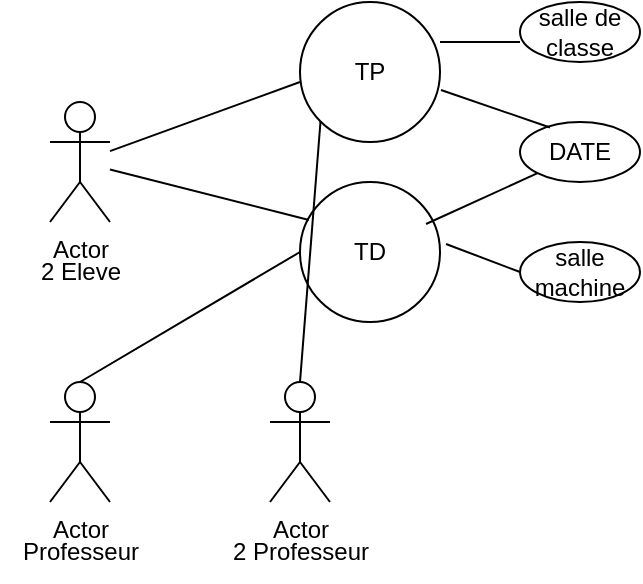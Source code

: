 <mxfile version="20.8.5" type="github">
  <diagram id="5WKKJ9wye0PxvNvn8HPo" name="Page-1">
    <mxGraphModel dx="954" dy="668" grid="1" gridSize="10" guides="1" tooltips="1" connect="1" arrows="1" fold="1" page="1" pageScale="1" pageWidth="827" pageHeight="1169" math="0" shadow="0">
      <root>
        <mxCell id="0" />
        <mxCell id="1" parent="0" />
        <UserObject label="Actor" tooltip="eleve" id="HHG3kxldh_QgvzCjv6ak-1">
          <mxCell style="shape=umlActor;verticalLabelPosition=bottom;verticalAlign=top;html=1;outlineConnect=0;" vertex="1" parent="1">
            <mxGeometry x="385" y="90" width="30" height="60" as="geometry" />
          </mxCell>
        </UserObject>
        <mxCell id="HHG3kxldh_QgvzCjv6ak-2" value="Actor" style="shape=umlActor;verticalLabelPosition=bottom;verticalAlign=top;html=1;outlineConnect=0;" vertex="1" parent="1">
          <mxGeometry x="385" y="230" width="30" height="60" as="geometry" />
        </mxCell>
        <mxCell id="HHG3kxldh_QgvzCjv6ak-6" value="2 Eleve" style="text;html=1;align=center;verticalAlign=middle;resizable=0;points=[];autosize=1;strokeColor=none;fillColor=none;" vertex="1" parent="1">
          <mxGeometry x="370" y="160" width="60" height="30" as="geometry" />
        </mxCell>
        <mxCell id="HHG3kxldh_QgvzCjv6ak-7" value="Professeur&lt;br&gt;" style="text;html=1;align=center;verticalAlign=middle;resizable=0;points=[];autosize=1;strokeColor=none;fillColor=none;" vertex="1" parent="1">
          <mxGeometry x="360" y="300" width="80" height="30" as="geometry" />
        </mxCell>
        <mxCell id="HHG3kxldh_QgvzCjv6ak-9" value="TP&lt;br&gt;" style="ellipse;whiteSpace=wrap;html=1;aspect=fixed;" vertex="1" parent="1">
          <mxGeometry x="510" y="40" width="70" height="70" as="geometry" />
        </mxCell>
        <mxCell id="HHG3kxldh_QgvzCjv6ak-10" value="TD&lt;br&gt;" style="ellipse;whiteSpace=wrap;html=1;aspect=fixed;" vertex="1" parent="1">
          <mxGeometry x="510" y="130" width="70" height="70" as="geometry" />
        </mxCell>
        <mxCell id="HHG3kxldh_QgvzCjv6ak-11" value="DATE&lt;br&gt;" style="ellipse;whiteSpace=wrap;html=1;" vertex="1" parent="1">
          <mxGeometry x="620" y="100" width="60" height="30" as="geometry" />
        </mxCell>
        <mxCell id="HHG3kxldh_QgvzCjv6ak-12" value="" style="endArrow=none;html=1;rounded=0;" edge="1" parent="1" source="HHG3kxldh_QgvzCjv6ak-1">
          <mxGeometry width="50" height="50" relative="1" as="geometry">
            <mxPoint x="460" y="130" as="sourcePoint" />
            <mxPoint x="510" y="80" as="targetPoint" />
          </mxGeometry>
        </mxCell>
        <mxCell id="HHG3kxldh_QgvzCjv6ak-13" value="" style="endArrow=none;html=1;rounded=0;entryX=0.064;entryY=0.271;entryDx=0;entryDy=0;entryPerimeter=0;" edge="1" parent="1" source="HHG3kxldh_QgvzCjv6ak-1" target="HHG3kxldh_QgvzCjv6ak-10">
          <mxGeometry width="50" height="50" relative="1" as="geometry">
            <mxPoint x="425" y="124.545" as="sourcePoint" />
            <mxPoint x="520" y="90" as="targetPoint" />
          </mxGeometry>
        </mxCell>
        <mxCell id="HHG3kxldh_QgvzCjv6ak-14" value="" style="endArrow=none;html=1;rounded=0;exitX=1.007;exitY=0.629;exitDx=0;exitDy=0;exitPerimeter=0;" edge="1" parent="1" source="HHG3kxldh_QgvzCjv6ak-9">
          <mxGeometry width="50" height="50" relative="1" as="geometry">
            <mxPoint x="540" y="137.275" as="sourcePoint" />
            <mxPoint x="635" y="102.73" as="targetPoint" />
          </mxGeometry>
        </mxCell>
        <mxCell id="HHG3kxldh_QgvzCjv6ak-15" value="" style="endArrow=none;html=1;rounded=0;exitX=0.9;exitY=0.3;exitDx=0;exitDy=0;exitPerimeter=0;entryX=0;entryY=1;entryDx=0;entryDy=0;" edge="1" parent="1" source="HHG3kxldh_QgvzCjv6ak-10" target="HHG3kxldh_QgvzCjv6ak-11">
          <mxGeometry width="50" height="50" relative="1" as="geometry">
            <mxPoint x="590.49" y="130.0" as="sourcePoint" />
            <mxPoint x="645" y="148.7" as="targetPoint" />
          </mxGeometry>
        </mxCell>
        <mxCell id="HHG3kxldh_QgvzCjv6ak-16" value="salle de classe" style="ellipse;whiteSpace=wrap;html=1;" vertex="1" parent="1">
          <mxGeometry x="620" y="40" width="60" height="30" as="geometry" />
        </mxCell>
        <mxCell id="HHG3kxldh_QgvzCjv6ak-17" value="salle&lt;br&gt;machine" style="ellipse;whiteSpace=wrap;html=1;" vertex="1" parent="1">
          <mxGeometry x="620" y="160" width="60" height="30" as="geometry" />
        </mxCell>
        <mxCell id="HHG3kxldh_QgvzCjv6ak-18" value="" style="endArrow=none;html=1;rounded=0;exitX=0.9;exitY=0.3;exitDx=0;exitDy=0;exitPerimeter=0;entryX=0;entryY=0.5;entryDx=0;entryDy=0;" edge="1" parent="1" target="HHG3kxldh_QgvzCjv6ak-17">
          <mxGeometry width="50" height="50" relative="1" as="geometry">
            <mxPoint x="583" y="161" as="sourcePoint" />
            <mxPoint x="638.787" y="135.607" as="targetPoint" />
          </mxGeometry>
        </mxCell>
        <mxCell id="HHG3kxldh_QgvzCjv6ak-19" value="" style="endArrow=none;html=1;rounded=0;" edge="1" parent="1">
          <mxGeometry width="50" height="50" relative="1" as="geometry">
            <mxPoint x="580" y="60" as="sourcePoint" />
            <mxPoint x="620" y="60" as="targetPoint" />
          </mxGeometry>
        </mxCell>
        <mxCell id="HHG3kxldh_QgvzCjv6ak-20" value="Actor" style="shape=umlActor;verticalLabelPosition=bottom;verticalAlign=top;html=1;outlineConnect=0;" vertex="1" parent="1">
          <mxGeometry x="495" y="230" width="30" height="60" as="geometry" />
        </mxCell>
        <mxCell id="HHG3kxldh_QgvzCjv6ak-21" value="2 Professeur" style="text;html=1;align=center;verticalAlign=middle;resizable=0;points=[];autosize=1;strokeColor=none;fillColor=none;" vertex="1" parent="1">
          <mxGeometry x="465" y="300" width="90" height="30" as="geometry" />
        </mxCell>
        <mxCell id="HHG3kxldh_QgvzCjv6ak-22" value="" style="endArrow=none;html=1;rounded=0;entryX=0;entryY=0.5;entryDx=0;entryDy=0;exitX=0.5;exitY=0;exitDx=0;exitDy=0;exitPerimeter=0;" edge="1" parent="1" source="HHG3kxldh_QgvzCjv6ak-2" target="HHG3kxldh_QgvzCjv6ak-10">
          <mxGeometry width="50" height="50" relative="1" as="geometry">
            <mxPoint x="425" y="133.796" as="sourcePoint" />
            <mxPoint x="524.48" y="158.97" as="targetPoint" />
          </mxGeometry>
        </mxCell>
        <mxCell id="HHG3kxldh_QgvzCjv6ak-23" value="" style="endArrow=none;html=1;rounded=0;entryX=0.5;entryY=0;entryDx=0;entryDy=0;entryPerimeter=0;exitX=0;exitY=1;exitDx=0;exitDy=0;" edge="1" parent="1" source="HHG3kxldh_QgvzCjv6ak-9" target="HHG3kxldh_QgvzCjv6ak-20">
          <mxGeometry width="50" height="50" relative="1" as="geometry">
            <mxPoint x="425" y="133.796" as="sourcePoint" />
            <mxPoint x="524.48" y="158.97" as="targetPoint" />
          </mxGeometry>
        </mxCell>
      </root>
    </mxGraphModel>
  </diagram>
</mxfile>
